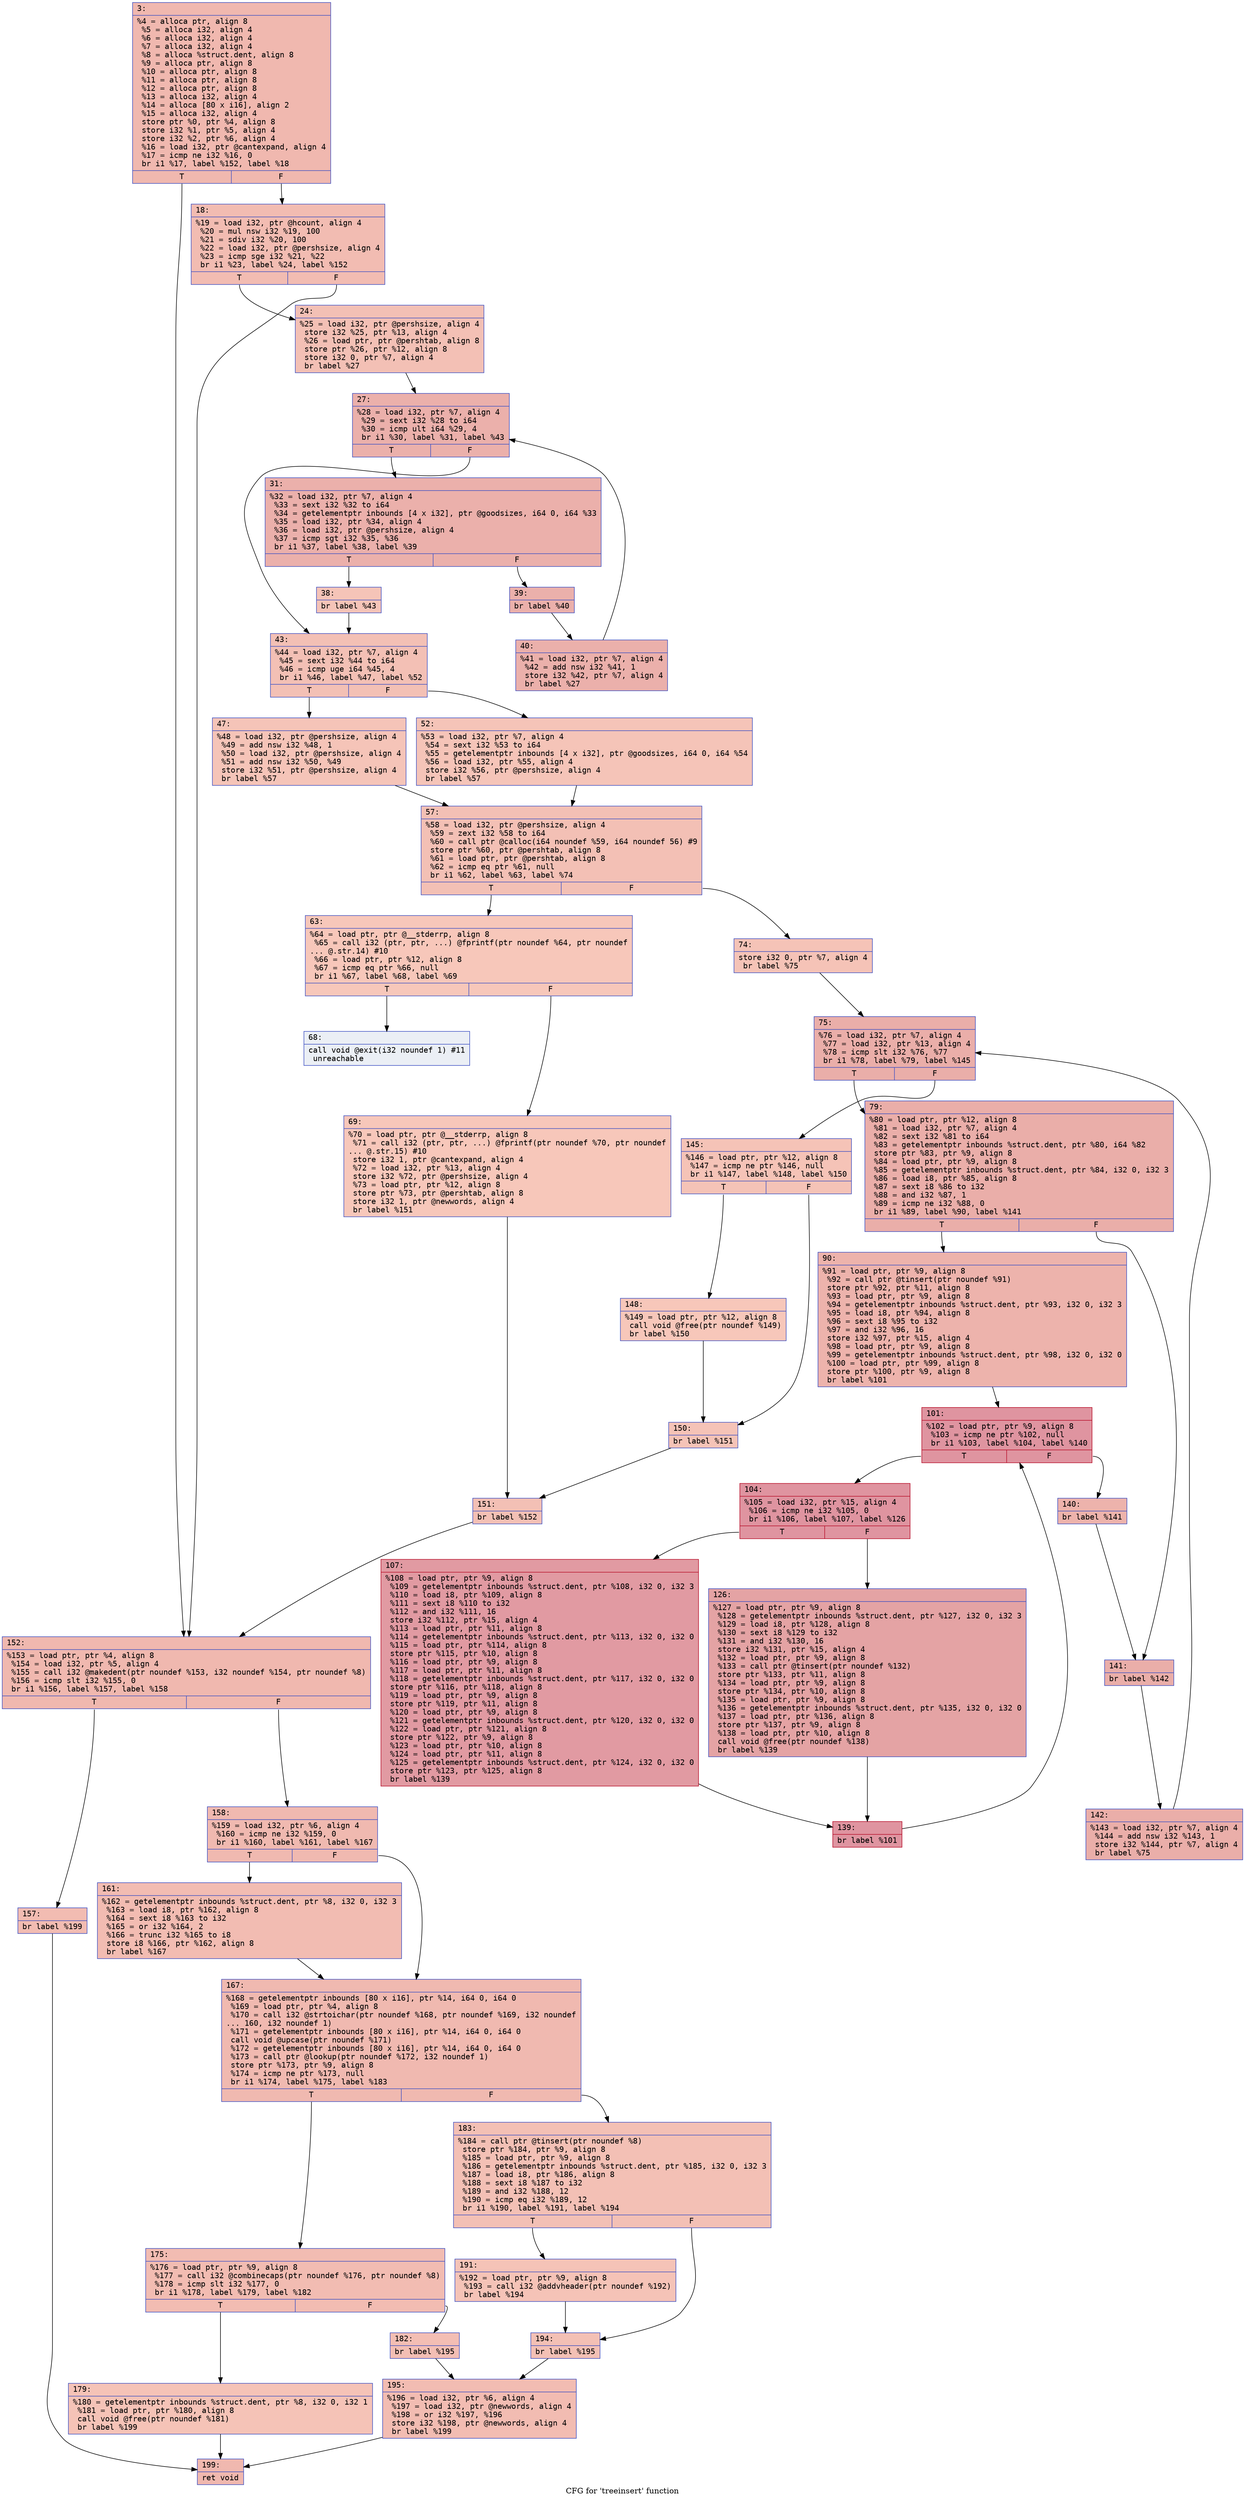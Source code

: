 digraph "CFG for 'treeinsert' function" {
	label="CFG for 'treeinsert' function";

	Node0x6000013bd770 [shape=record,color="#3d50c3ff", style=filled, fillcolor="#dc5d4a70" fontname="Courier",label="{3:\l|  %4 = alloca ptr, align 8\l  %5 = alloca i32, align 4\l  %6 = alloca i32, align 4\l  %7 = alloca i32, align 4\l  %8 = alloca %struct.dent, align 8\l  %9 = alloca ptr, align 8\l  %10 = alloca ptr, align 8\l  %11 = alloca ptr, align 8\l  %12 = alloca ptr, align 8\l  %13 = alloca i32, align 4\l  %14 = alloca [80 x i16], align 2\l  %15 = alloca i32, align 4\l  store ptr %0, ptr %4, align 8\l  store i32 %1, ptr %5, align 4\l  store i32 %2, ptr %6, align 4\l  %16 = load i32, ptr @cantexpand, align 4\l  %17 = icmp ne i32 %16, 0\l  br i1 %17, label %152, label %18\l|{<s0>T|<s1>F}}"];
	Node0x6000013bd770:s0 -> Node0x6000013be120[tooltip="3 -> 152\nProbability 62.50%" ];
	Node0x6000013bd770:s1 -> Node0x6000013bd7c0[tooltip="3 -> 18\nProbability 37.50%" ];
	Node0x6000013bd7c0 [shape=record,color="#3d50c3ff", style=filled, fillcolor="#e1675170" fontname="Courier",label="{18:\l|  %19 = load i32, ptr @hcount, align 4\l  %20 = mul nsw i32 %19, 100\l  %21 = sdiv i32 %20, 100\l  %22 = load i32, ptr @pershsize, align 4\l  %23 = icmp sge i32 %21, %22\l  br i1 %23, label %24, label %152\l|{<s0>T|<s1>F}}"];
	Node0x6000013bd7c0:s0 -> Node0x6000013bd810[tooltip="18 -> 24\nProbability 50.00%" ];
	Node0x6000013bd7c0:s1 -> Node0x6000013be120[tooltip="18 -> 152\nProbability 50.00%" ];
	Node0x6000013bd810 [shape=record,color="#3d50c3ff", style=filled, fillcolor="#e5705870" fontname="Courier",label="{24:\l|  %25 = load i32, ptr @pershsize, align 4\l  store i32 %25, ptr %13, align 4\l  %26 = load ptr, ptr @pershtab, align 8\l  store ptr %26, ptr %12, align 8\l  store i32 0, ptr %7, align 4\l  br label %27\l}"];
	Node0x6000013bd810 -> Node0x6000013bd860[tooltip="24 -> 27\nProbability 100.00%" ];
	Node0x6000013bd860 [shape=record,color="#3d50c3ff", style=filled, fillcolor="#d24b4070" fontname="Courier",label="{27:\l|  %28 = load i32, ptr %7, align 4\l  %29 = sext i32 %28 to i64\l  %30 = icmp ult i64 %29, 4\l  br i1 %30, label %31, label %43\l|{<s0>T|<s1>F}}"];
	Node0x6000013bd860:s0 -> Node0x6000013bd8b0[tooltip="27 -> 31\nProbability 96.88%" ];
	Node0x6000013bd860:s1 -> Node0x6000013bd9f0[tooltip="27 -> 43\nProbability 3.12%" ];
	Node0x6000013bd8b0 [shape=record,color="#3d50c3ff", style=filled, fillcolor="#d24b4070" fontname="Courier",label="{31:\l|  %32 = load i32, ptr %7, align 4\l  %33 = sext i32 %32 to i64\l  %34 = getelementptr inbounds [4 x i32], ptr @goodsizes, i64 0, i64 %33\l  %35 = load i32, ptr %34, align 4\l  %36 = load i32, ptr @pershsize, align 4\l  %37 = icmp sgt i32 %35, %36\l  br i1 %37, label %38, label %39\l|{<s0>T|<s1>F}}"];
	Node0x6000013bd8b0:s0 -> Node0x6000013bd900[tooltip="31 -> 38\nProbability 3.12%" ];
	Node0x6000013bd8b0:s1 -> Node0x6000013bd950[tooltip="31 -> 39\nProbability 96.88%" ];
	Node0x6000013bd900 [shape=record,color="#3d50c3ff", style=filled, fillcolor="#e97a5f70" fontname="Courier",label="{38:\l|  br label %43\l}"];
	Node0x6000013bd900 -> Node0x6000013bd9f0[tooltip="38 -> 43\nProbability 100.00%" ];
	Node0x6000013bd950 [shape=record,color="#3d50c3ff", style=filled, fillcolor="#d24b4070" fontname="Courier",label="{39:\l|  br label %40\l}"];
	Node0x6000013bd950 -> Node0x6000013bd9a0[tooltip="39 -> 40\nProbability 100.00%" ];
	Node0x6000013bd9a0 [shape=record,color="#3d50c3ff", style=filled, fillcolor="#d24b4070" fontname="Courier",label="{40:\l|  %41 = load i32, ptr %7, align 4\l  %42 = add nsw i32 %41, 1\l  store i32 %42, ptr %7, align 4\l  br label %27\l}"];
	Node0x6000013bd9a0 -> Node0x6000013bd860[tooltip="40 -> 27\nProbability 100.00%" ];
	Node0x6000013bd9f0 [shape=record,color="#3d50c3ff", style=filled, fillcolor="#e5705870" fontname="Courier",label="{43:\l|  %44 = load i32, ptr %7, align 4\l  %45 = sext i32 %44 to i64\l  %46 = icmp uge i64 %45, 4\l  br i1 %46, label %47, label %52\l|{<s0>T|<s1>F}}"];
	Node0x6000013bd9f0:s0 -> Node0x6000013bda40[tooltip="43 -> 47\nProbability 50.00%" ];
	Node0x6000013bd9f0:s1 -> Node0x6000013bda90[tooltip="43 -> 52\nProbability 50.00%" ];
	Node0x6000013bda40 [shape=record,color="#3d50c3ff", style=filled, fillcolor="#e97a5f70" fontname="Courier",label="{47:\l|  %48 = load i32, ptr @pershsize, align 4\l  %49 = add nsw i32 %48, 1\l  %50 = load i32, ptr @pershsize, align 4\l  %51 = add nsw i32 %50, %49\l  store i32 %51, ptr @pershsize, align 4\l  br label %57\l}"];
	Node0x6000013bda40 -> Node0x6000013bdae0[tooltip="47 -> 57\nProbability 100.00%" ];
	Node0x6000013bda90 [shape=record,color="#3d50c3ff", style=filled, fillcolor="#e97a5f70" fontname="Courier",label="{52:\l|  %53 = load i32, ptr %7, align 4\l  %54 = sext i32 %53 to i64\l  %55 = getelementptr inbounds [4 x i32], ptr @goodsizes, i64 0, i64 %54\l  %56 = load i32, ptr %55, align 4\l  store i32 %56, ptr @pershsize, align 4\l  br label %57\l}"];
	Node0x6000013bda90 -> Node0x6000013bdae0[tooltip="52 -> 57\nProbability 100.00%" ];
	Node0x6000013bdae0 [shape=record,color="#3d50c3ff", style=filled, fillcolor="#e5705870" fontname="Courier",label="{57:\l|  %58 = load i32, ptr @pershsize, align 4\l  %59 = zext i32 %58 to i64\l  %60 = call ptr @calloc(i64 noundef %59, i64 noundef 56) #9\l  store ptr %60, ptr @pershtab, align 8\l  %61 = load ptr, ptr @pershtab, align 8\l  %62 = icmp eq ptr %61, null\l  br i1 %62, label %63, label %74\l|{<s0>T|<s1>F}}"];
	Node0x6000013bdae0:s0 -> Node0x6000013bdb30[tooltip="57 -> 63\nProbability 37.50%" ];
	Node0x6000013bdae0:s1 -> Node0x6000013bdc20[tooltip="57 -> 74\nProbability 62.50%" ];
	Node0x6000013bdb30 [shape=record,color="#3d50c3ff", style=filled, fillcolor="#ec7f6370" fontname="Courier",label="{63:\l|  %64 = load ptr, ptr @__stderrp, align 8\l  %65 = call i32 (ptr, ptr, ...) @fprintf(ptr noundef %64, ptr noundef\l... @.str.14) #10\l  %66 = load ptr, ptr %12, align 8\l  %67 = icmp eq ptr %66, null\l  br i1 %67, label %68, label %69\l|{<s0>T|<s1>F}}"];
	Node0x6000013bdb30:s0 -> Node0x6000013bdb80[tooltip="63 -> 68\nProbability 0.00%" ];
	Node0x6000013bdb30:s1 -> Node0x6000013bdbd0[tooltip="63 -> 69\nProbability 100.00%" ];
	Node0x6000013bdb80 [shape=record,color="#3d50c3ff", style=filled, fillcolor="#d1dae970" fontname="Courier",label="{68:\l|  call void @exit(i32 noundef 1) #11\l  unreachable\l}"];
	Node0x6000013bdbd0 [shape=record,color="#3d50c3ff", style=filled, fillcolor="#ec7f6370" fontname="Courier",label="{69:\l|  %70 = load ptr, ptr @__stderrp, align 8\l  %71 = call i32 (ptr, ptr, ...) @fprintf(ptr noundef %70, ptr noundef\l... @.str.15) #10\l  store i32 1, ptr @cantexpand, align 4\l  %72 = load i32, ptr %13, align 4\l  store i32 %72, ptr @pershsize, align 4\l  %73 = load ptr, ptr %12, align 8\l  store ptr %73, ptr @pershtab, align 8\l  store i32 1, ptr @newwords, align 4\l  br label %151\l}"];
	Node0x6000013bdbd0 -> Node0x6000013be0d0[tooltip="69 -> 151\nProbability 100.00%" ];
	Node0x6000013bdc20 [shape=record,color="#3d50c3ff", style=filled, fillcolor="#e8765c70" fontname="Courier",label="{74:\l|  store i32 0, ptr %7, align 4\l  br label %75\l}"];
	Node0x6000013bdc20 -> Node0x6000013bdc70[tooltip="74 -> 75\nProbability 100.00%" ];
	Node0x6000013bdc70 [shape=record,color="#3d50c3ff", style=filled, fillcolor="#d0473d70" fontname="Courier",label="{75:\l|  %76 = load i32, ptr %7, align 4\l  %77 = load i32, ptr %13, align 4\l  %78 = icmp slt i32 %76, %77\l  br i1 %78, label %79, label %145\l|{<s0>T|<s1>F}}"];
	Node0x6000013bdc70:s0 -> Node0x6000013bdcc0[tooltip="75 -> 79\nProbability 96.88%" ];
	Node0x6000013bdc70:s1 -> Node0x6000013bdfe0[tooltip="75 -> 145\nProbability 3.12%" ];
	Node0x6000013bdcc0 [shape=record,color="#3d50c3ff", style=filled, fillcolor="#d0473d70" fontname="Courier",label="{79:\l|  %80 = load ptr, ptr %12, align 8\l  %81 = load i32, ptr %7, align 4\l  %82 = sext i32 %81 to i64\l  %83 = getelementptr inbounds %struct.dent, ptr %80, i64 %82\l  store ptr %83, ptr %9, align 8\l  %84 = load ptr, ptr %9, align 8\l  %85 = getelementptr inbounds %struct.dent, ptr %84, i32 0, i32 3\l  %86 = load i8, ptr %85, align 8\l  %87 = sext i8 %86 to i32\l  %88 = and i32 %87, 1\l  %89 = icmp ne i32 %88, 0\l  br i1 %89, label %90, label %141\l|{<s0>T|<s1>F}}"];
	Node0x6000013bdcc0:s0 -> Node0x6000013bdd10[tooltip="79 -> 90\nProbability 50.00%" ];
	Node0x6000013bdcc0:s1 -> Node0x6000013bdf40[tooltip="79 -> 141\nProbability 50.00%" ];
	Node0x6000013bdd10 [shape=record,color="#3d50c3ff", style=filled, fillcolor="#d6524470" fontname="Courier",label="{90:\l|  %91 = load ptr, ptr %9, align 8\l  %92 = call ptr @tinsert(ptr noundef %91)\l  store ptr %92, ptr %11, align 8\l  %93 = load ptr, ptr %9, align 8\l  %94 = getelementptr inbounds %struct.dent, ptr %93, i32 0, i32 3\l  %95 = load i8, ptr %94, align 8\l  %96 = sext i8 %95 to i32\l  %97 = and i32 %96, 16\l  store i32 %97, ptr %15, align 4\l  %98 = load ptr, ptr %9, align 8\l  %99 = getelementptr inbounds %struct.dent, ptr %98, i32 0, i32 0\l  %100 = load ptr, ptr %99, align 8\l  store ptr %100, ptr %9, align 8\l  br label %101\l}"];
	Node0x6000013bdd10 -> Node0x6000013bdd60[tooltip="90 -> 101\nProbability 100.00%" ];
	Node0x6000013bdd60 [shape=record,color="#b70d28ff", style=filled, fillcolor="#b70d2870" fontname="Courier",label="{101:\l|  %102 = load ptr, ptr %9, align 8\l  %103 = icmp ne ptr %102, null\l  br i1 %103, label %104, label %140\l|{<s0>T|<s1>F}}"];
	Node0x6000013bdd60:s0 -> Node0x6000013bddb0[tooltip="101 -> 104\nProbability 96.88%" ];
	Node0x6000013bdd60:s1 -> Node0x6000013bdef0[tooltip="101 -> 140\nProbability 3.12%" ];
	Node0x6000013bddb0 [shape=record,color="#b70d28ff", style=filled, fillcolor="#b70d2870" fontname="Courier",label="{104:\l|  %105 = load i32, ptr %15, align 4\l  %106 = icmp ne i32 %105, 0\l  br i1 %106, label %107, label %126\l|{<s0>T|<s1>F}}"];
	Node0x6000013bddb0:s0 -> Node0x6000013bde00[tooltip="104 -> 107\nProbability 62.50%" ];
	Node0x6000013bddb0:s1 -> Node0x6000013bde50[tooltip="104 -> 126\nProbability 37.50%" ];
	Node0x6000013bde00 [shape=record,color="#b70d28ff", style=filled, fillcolor="#bb1b2c70" fontname="Courier",label="{107:\l|  %108 = load ptr, ptr %9, align 8\l  %109 = getelementptr inbounds %struct.dent, ptr %108, i32 0, i32 3\l  %110 = load i8, ptr %109, align 8\l  %111 = sext i8 %110 to i32\l  %112 = and i32 %111, 16\l  store i32 %112, ptr %15, align 4\l  %113 = load ptr, ptr %11, align 8\l  %114 = getelementptr inbounds %struct.dent, ptr %113, i32 0, i32 0\l  %115 = load ptr, ptr %114, align 8\l  store ptr %115, ptr %10, align 8\l  %116 = load ptr, ptr %9, align 8\l  %117 = load ptr, ptr %11, align 8\l  %118 = getelementptr inbounds %struct.dent, ptr %117, i32 0, i32 0\l  store ptr %116, ptr %118, align 8\l  %119 = load ptr, ptr %9, align 8\l  store ptr %119, ptr %11, align 8\l  %120 = load ptr, ptr %9, align 8\l  %121 = getelementptr inbounds %struct.dent, ptr %120, i32 0, i32 0\l  %122 = load ptr, ptr %121, align 8\l  store ptr %122, ptr %9, align 8\l  %123 = load ptr, ptr %10, align 8\l  %124 = load ptr, ptr %11, align 8\l  %125 = getelementptr inbounds %struct.dent, ptr %124, i32 0, i32 0\l  store ptr %123, ptr %125, align 8\l  br label %139\l}"];
	Node0x6000013bde00 -> Node0x6000013bdea0[tooltip="107 -> 139\nProbability 100.00%" ];
	Node0x6000013bde50 [shape=record,color="#3d50c3ff", style=filled, fillcolor="#c32e3170" fontname="Courier",label="{126:\l|  %127 = load ptr, ptr %9, align 8\l  %128 = getelementptr inbounds %struct.dent, ptr %127, i32 0, i32 3\l  %129 = load i8, ptr %128, align 8\l  %130 = sext i8 %129 to i32\l  %131 = and i32 %130, 16\l  store i32 %131, ptr %15, align 4\l  %132 = load ptr, ptr %9, align 8\l  %133 = call ptr @tinsert(ptr noundef %132)\l  store ptr %133, ptr %11, align 8\l  %134 = load ptr, ptr %9, align 8\l  store ptr %134, ptr %10, align 8\l  %135 = load ptr, ptr %9, align 8\l  %136 = getelementptr inbounds %struct.dent, ptr %135, i32 0, i32 0\l  %137 = load ptr, ptr %136, align 8\l  store ptr %137, ptr %9, align 8\l  %138 = load ptr, ptr %10, align 8\l  call void @free(ptr noundef %138)\l  br label %139\l}"];
	Node0x6000013bde50 -> Node0x6000013bdea0[tooltip="126 -> 139\nProbability 100.00%" ];
	Node0x6000013bdea0 [shape=record,color="#b70d28ff", style=filled, fillcolor="#b70d2870" fontname="Courier",label="{139:\l|  br label %101\l}"];
	Node0x6000013bdea0 -> Node0x6000013bdd60[tooltip="139 -> 101\nProbability 100.00%" ];
	Node0x6000013bdef0 [shape=record,color="#3d50c3ff", style=filled, fillcolor="#d6524470" fontname="Courier",label="{140:\l|  br label %141\l}"];
	Node0x6000013bdef0 -> Node0x6000013bdf40[tooltip="140 -> 141\nProbability 100.00%" ];
	Node0x6000013bdf40 [shape=record,color="#3d50c3ff", style=filled, fillcolor="#d0473d70" fontname="Courier",label="{141:\l|  br label %142\l}"];
	Node0x6000013bdf40 -> Node0x6000013bdf90[tooltip="141 -> 142\nProbability 100.00%" ];
	Node0x6000013bdf90 [shape=record,color="#3d50c3ff", style=filled, fillcolor="#d0473d70" fontname="Courier",label="{142:\l|  %143 = load i32, ptr %7, align 4\l  %144 = add nsw i32 %143, 1\l  store i32 %144, ptr %7, align 4\l  br label %75\l}"];
	Node0x6000013bdf90 -> Node0x6000013bdc70[tooltip="142 -> 75\nProbability 100.00%" ];
	Node0x6000013bdfe0 [shape=record,color="#3d50c3ff", style=filled, fillcolor="#e8765c70" fontname="Courier",label="{145:\l|  %146 = load ptr, ptr %12, align 8\l  %147 = icmp ne ptr %146, null\l  br i1 %147, label %148, label %150\l|{<s0>T|<s1>F}}"];
	Node0x6000013bdfe0:s0 -> Node0x6000013be030[tooltip="145 -> 148\nProbability 62.50%" ];
	Node0x6000013bdfe0:s1 -> Node0x6000013be080[tooltip="145 -> 150\nProbability 37.50%" ];
	Node0x6000013be030 [shape=record,color="#3d50c3ff", style=filled, fillcolor="#ec7f6370" fontname="Courier",label="{148:\l|  %149 = load ptr, ptr %12, align 8\l  call void @free(ptr noundef %149)\l  br label %150\l}"];
	Node0x6000013be030 -> Node0x6000013be080[tooltip="148 -> 150\nProbability 100.00%" ];
	Node0x6000013be080 [shape=record,color="#3d50c3ff", style=filled, fillcolor="#e8765c70" fontname="Courier",label="{150:\l|  br label %151\l}"];
	Node0x6000013be080 -> Node0x6000013be0d0[tooltip="150 -> 151\nProbability 100.00%" ];
	Node0x6000013be0d0 [shape=record,color="#3d50c3ff", style=filled, fillcolor="#e5705870" fontname="Courier",label="{151:\l|  br label %152\l}"];
	Node0x6000013be0d0 -> Node0x6000013be120[tooltip="151 -> 152\nProbability 100.00%" ];
	Node0x6000013be120 [shape=record,color="#3d50c3ff", style=filled, fillcolor="#dc5d4a70" fontname="Courier",label="{152:\l|  %153 = load ptr, ptr %4, align 8\l  %154 = load i32, ptr %5, align 4\l  %155 = call i32 @makedent(ptr noundef %153, i32 noundef %154, ptr noundef %8)\l  %156 = icmp slt i32 %155, 0\l  br i1 %156, label %157, label %158\l|{<s0>T|<s1>F}}"];
	Node0x6000013be120:s0 -> Node0x6000013be170[tooltip="152 -> 157\nProbability 37.50%" ];
	Node0x6000013be120:s1 -> Node0x6000013be1c0[tooltip="152 -> 158\nProbability 62.50%" ];
	Node0x6000013be170 [shape=record,color="#3d50c3ff", style=filled, fillcolor="#e1675170" fontname="Courier",label="{157:\l|  br label %199\l}"];
	Node0x6000013be170 -> Node0x6000013be4e0[tooltip="157 -> 199\nProbability 100.00%" ];
	Node0x6000013be1c0 [shape=record,color="#3d50c3ff", style=filled, fillcolor="#de614d70" fontname="Courier",label="{158:\l|  %159 = load i32, ptr %6, align 4\l  %160 = icmp ne i32 %159, 0\l  br i1 %160, label %161, label %167\l|{<s0>T|<s1>F}}"];
	Node0x6000013be1c0:s0 -> Node0x6000013be210[tooltip="158 -> 161\nProbability 62.50%" ];
	Node0x6000013be1c0:s1 -> Node0x6000013be260[tooltip="158 -> 167\nProbability 37.50%" ];
	Node0x6000013be210 [shape=record,color="#3d50c3ff", style=filled, fillcolor="#e1675170" fontname="Courier",label="{161:\l|  %162 = getelementptr inbounds %struct.dent, ptr %8, i32 0, i32 3\l  %163 = load i8, ptr %162, align 8\l  %164 = sext i8 %163 to i32\l  %165 = or i32 %164, 2\l  %166 = trunc i32 %165 to i8\l  store i8 %166, ptr %162, align 8\l  br label %167\l}"];
	Node0x6000013be210 -> Node0x6000013be260[tooltip="161 -> 167\nProbability 100.00%" ];
	Node0x6000013be260 [shape=record,color="#3d50c3ff", style=filled, fillcolor="#de614d70" fontname="Courier",label="{167:\l|  %168 = getelementptr inbounds [80 x i16], ptr %14, i64 0, i64 0\l  %169 = load ptr, ptr %4, align 8\l  %170 = call i32 @strtoichar(ptr noundef %168, ptr noundef %169, i32 noundef\l... 160, i32 noundef 1)\l  %171 = getelementptr inbounds [80 x i16], ptr %14, i64 0, i64 0\l  call void @upcase(ptr noundef %171)\l  %172 = getelementptr inbounds [80 x i16], ptr %14, i64 0, i64 0\l  %173 = call ptr @lookup(ptr noundef %172, i32 noundef 1)\l  store ptr %173, ptr %9, align 8\l  %174 = icmp ne ptr %173, null\l  br i1 %174, label %175, label %183\l|{<s0>T|<s1>F}}"];
	Node0x6000013be260:s0 -> Node0x6000013be2b0[tooltip="167 -> 175\nProbability 62.50%" ];
	Node0x6000013be260:s1 -> Node0x6000013be3a0[tooltip="167 -> 183\nProbability 37.50%" ];
	Node0x6000013be2b0 [shape=record,color="#3d50c3ff", style=filled, fillcolor="#e1675170" fontname="Courier",label="{175:\l|  %176 = load ptr, ptr %9, align 8\l  %177 = call i32 @combinecaps(ptr noundef %176, ptr noundef %8)\l  %178 = icmp slt i32 %177, 0\l  br i1 %178, label %179, label %182\l|{<s0>T|<s1>F}}"];
	Node0x6000013be2b0:s0 -> Node0x6000013be300[tooltip="175 -> 179\nProbability 37.50%" ];
	Node0x6000013be2b0:s1 -> Node0x6000013be350[tooltip="175 -> 182\nProbability 62.50%" ];
	Node0x6000013be300 [shape=record,color="#3d50c3ff", style=filled, fillcolor="#e8765c70" fontname="Courier",label="{179:\l|  %180 = getelementptr inbounds %struct.dent, ptr %8, i32 0, i32 1\l  %181 = load ptr, ptr %180, align 8\l  call void @free(ptr noundef %181)\l  br label %199\l}"];
	Node0x6000013be300 -> Node0x6000013be4e0[tooltip="179 -> 199\nProbability 100.00%" ];
	Node0x6000013be350 [shape=record,color="#3d50c3ff", style=filled, fillcolor="#e36c5570" fontname="Courier",label="{182:\l|  br label %195\l}"];
	Node0x6000013be350 -> Node0x6000013be490[tooltip="182 -> 195\nProbability 100.00%" ];
	Node0x6000013be3a0 [shape=record,color="#3d50c3ff", style=filled, fillcolor="#e5705870" fontname="Courier",label="{183:\l|  %184 = call ptr @tinsert(ptr noundef %8)\l  store ptr %184, ptr %9, align 8\l  %185 = load ptr, ptr %9, align 8\l  %186 = getelementptr inbounds %struct.dent, ptr %185, i32 0, i32 3\l  %187 = load i8, ptr %186, align 8\l  %188 = sext i8 %187 to i32\l  %189 = and i32 %188, 12\l  %190 = icmp eq i32 %189, 12\l  br i1 %190, label %191, label %194\l|{<s0>T|<s1>F}}"];
	Node0x6000013be3a0:s0 -> Node0x6000013be3f0[tooltip="183 -> 191\nProbability 50.00%" ];
	Node0x6000013be3a0:s1 -> Node0x6000013be440[tooltip="183 -> 194\nProbability 50.00%" ];
	Node0x6000013be3f0 [shape=record,color="#3d50c3ff", style=filled, fillcolor="#e8765c70" fontname="Courier",label="{191:\l|  %192 = load ptr, ptr %9, align 8\l  %193 = call i32 @addvheader(ptr noundef %192)\l  br label %194\l}"];
	Node0x6000013be3f0 -> Node0x6000013be440[tooltip="191 -> 194\nProbability 100.00%" ];
	Node0x6000013be440 [shape=record,color="#3d50c3ff", style=filled, fillcolor="#e5705870" fontname="Courier",label="{194:\l|  br label %195\l}"];
	Node0x6000013be440 -> Node0x6000013be490[tooltip="194 -> 195\nProbability 100.00%" ];
	Node0x6000013be490 [shape=record,color="#3d50c3ff", style=filled, fillcolor="#e1675170" fontname="Courier",label="{195:\l|  %196 = load i32, ptr %6, align 4\l  %197 = load i32, ptr @newwords, align 4\l  %198 = or i32 %197, %196\l  store i32 %198, ptr @newwords, align 4\l  br label %199\l}"];
	Node0x6000013be490 -> Node0x6000013be4e0[tooltip="195 -> 199\nProbability 100.00%" ];
	Node0x6000013be4e0 [shape=record,color="#3d50c3ff", style=filled, fillcolor="#dc5d4a70" fontname="Courier",label="{199:\l|  ret void\l}"];
}

